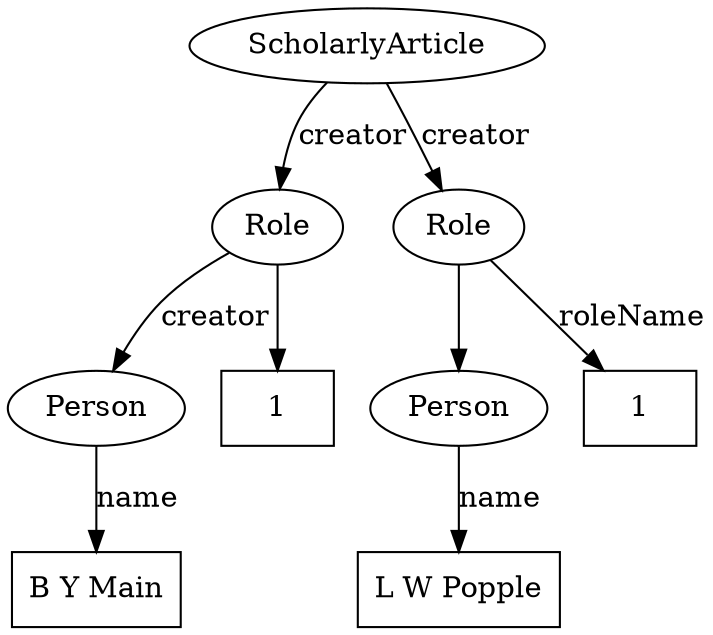 digraph G {

ScholarlyArticle [label="ScholarlyArticle"] ;

role1 [label="Role"] ;
		
ScholarlyArticle -> role1 [label="creator"];

role2 [label="Role"] ;

ScholarlyArticle -> role2 [label="creator"];
		
creator1 [label="Person"] ;	
creator2 [label="Person"] ;	

role1 -> creator1 [label="creator"];
role2 -> creator2 /*[label="creator"]*/;

name1 [label="B Y Main",shape=box] ;
name2 [label="L W Popple",shape=box] ;

creator1 -> name1 [label="name"];
creator2 -> name2 [label="name"];

role1value [label="1",shape=box];
role2value [label="1",shape=box];	
	

role1 -> role1value /*[label="roleName"]*/;	
role2 -> role2value [label="roleName"];	



}